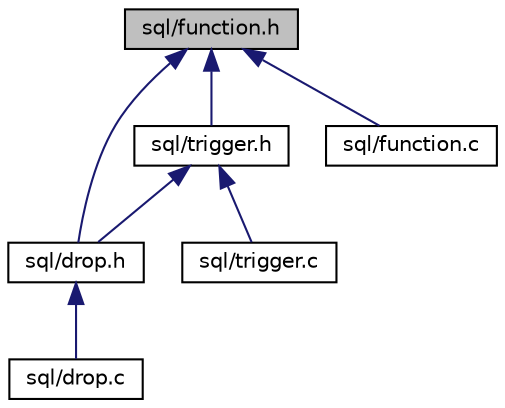 digraph "sql/function.h"
{
  bgcolor="transparent";
  edge [fontname="Helvetica",fontsize="10",labelfontname="Helvetica",labelfontsize="10"];
  node [fontname="Helvetica",fontsize="10",shape=record];
  Node1 [label="sql/function.h",height=0.2,width=0.4,color="black", fillcolor="grey75", style="filled" fontcolor="black"];
  Node1 -> Node2 [dir="back",color="midnightblue",fontsize="10",style="solid"];
  Node2 [label="sql/trigger.h",height=0.2,width=0.4,color="black",URL="$trigger_8h.html"];
  Node2 -> Node3 [dir="back",color="midnightblue",fontsize="10",style="solid"];
  Node3 [label="sql/drop.h",height=0.2,width=0.4,color="black",URL="$drop_8h.html"];
  Node3 -> Node4 [dir="back",color="midnightblue",fontsize="10",style="solid"];
  Node4 [label="sql/drop.c",height=0.2,width=0.4,color="black",URL="$drop_8c.html"];
  Node2 -> Node5 [dir="back",color="midnightblue",fontsize="10",style="solid"];
  Node5 [label="sql/trigger.c",height=0.2,width=0.4,color="black",URL="$trigger_8c.html"];
  Node1 -> Node3 [dir="back",color="midnightblue",fontsize="10",style="solid"];
  Node1 -> Node6 [dir="back",color="midnightblue",fontsize="10",style="solid"];
  Node6 [label="sql/function.c",height=0.2,width=0.4,color="black",URL="$function_8c.html"];
}
